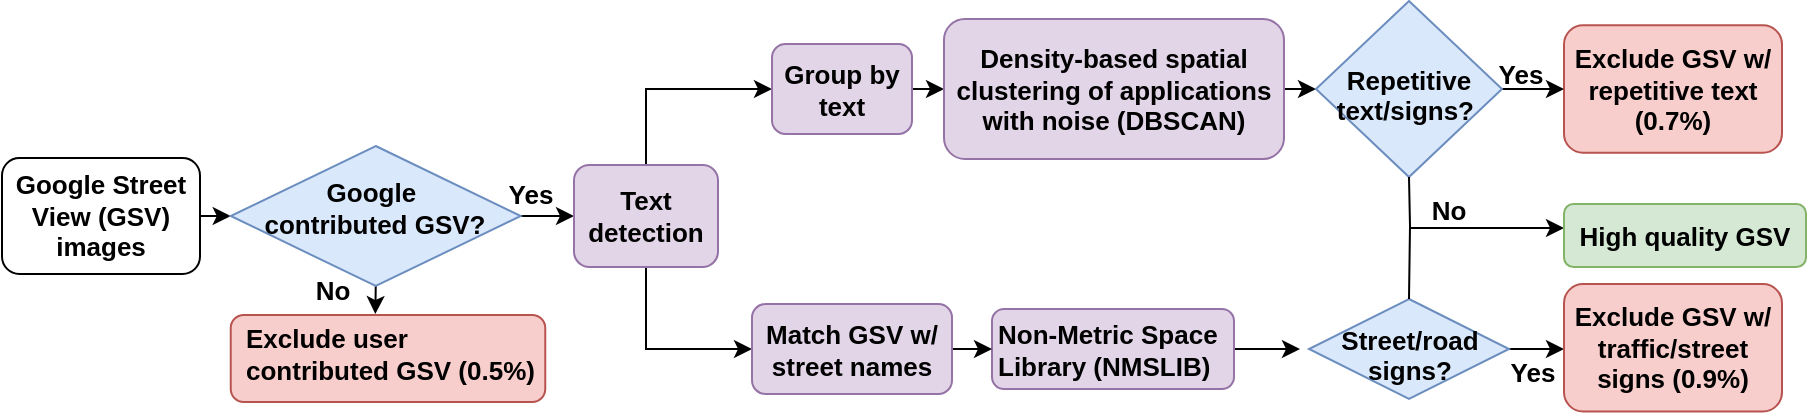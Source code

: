 <mxfile version="20.3.7" type="device"><diagram id="Bzte67FJccBrfgs35Zd1" name="Page-1"><mxGraphModel dx="1185" dy="735" grid="1" gridSize="11" guides="1" tooltips="1" connect="1" arrows="1" fold="1" page="1" pageScale="1" pageWidth="850" pageHeight="1100" math="0" shadow="0"><root><mxCell id="0"/><mxCell id="1" parent="0"/><mxCell id="6TD4no8tg97TJ6U_hDLY-46" style="edgeStyle=orthogonalEdgeStyle;rounded=0;orthogonalLoop=1;jettySize=auto;html=1;exitX=1;exitY=0.5;exitDx=0;exitDy=0;entryX=0;entryY=0.5;entryDx=0;entryDy=0;fontSize=13;" edge="1" parent="1" source="3LYyahFSkD6L8Gk7V9NC-2" target="H37p9VWMMfyOJq5Xj7EY-1"><mxGeometry relative="1" as="geometry"/></mxCell><mxCell id="3LYyahFSkD6L8Gk7V9NC-2" value="&lt;span style=&quot;font-size: 13px; text-align: left;&quot;&gt;Google Street View&amp;nbsp;&lt;/span&gt;&lt;span style=&quot;font-size: 13px; text-align: left;&quot;&gt;(GSV)&lt;/span&gt;&lt;span style=&quot;font-size: 13px; text-align: left;&quot;&gt;&lt;br style=&quot;font-size: 13px;&quot;&gt;&amp;nbsp;images&amp;nbsp;&lt;/span&gt;" style="rounded=1;whiteSpace=wrap;html=1;fontFamily=Helvetica;fontStyle=1;spacing=4;fontSize=13;" parent="1" vertex="1"><mxGeometry x="55" y="197" width="99" height="58" as="geometry"/></mxCell><mxCell id="6TD4no8tg97TJ6U_hDLY-36" style="edgeStyle=orthogonalEdgeStyle;rounded=0;orthogonalLoop=1;jettySize=auto;html=1;exitX=1;exitY=0.5;exitDx=0;exitDy=0;entryX=0;entryY=0.5;entryDx=0;entryDy=0;fontSize=13;" edge="1" parent="1" source="H37p9VWMMfyOJq5Xj7EY-1" target="H37p9VWMMfyOJq5Xj7EY-4"><mxGeometry relative="1" as="geometry"/></mxCell><mxCell id="6TD4no8tg97TJ6U_hDLY-39" style="edgeStyle=orthogonalEdgeStyle;rounded=0;orthogonalLoop=1;jettySize=auto;html=1;exitX=0.5;exitY=1;exitDx=0;exitDy=0;fontSize=13;" edge="1" parent="1" source="H37p9VWMMfyOJq5Xj7EY-1"><mxGeometry relative="1" as="geometry"><mxPoint x="241.667" y="275" as="targetPoint"/></mxGeometry></mxCell><mxCell id="H37p9VWMMfyOJq5Xj7EY-1" value="Google&amp;nbsp;&lt;br style=&quot;font-size: 13px;&quot;&gt;contributed GSV?" style="rhombus;whiteSpace=wrap;html=1;spacing=4;labelPosition=center;verticalLabelPosition=middle;align=center;verticalAlign=middle;fillColor=#dae8fc;strokeColor=#6c8ebf;fontFamily=Helvetica;fontStyle=1;spacingBottom=9;fontSize=13;" parent="1" vertex="1"><mxGeometry x="169.37" y="191" width="145" height="70" as="geometry"/></mxCell><mxCell id="H37p9VWMMfyOJq5Xj7EY-3" value="&lt;div style=&quot;text-align: left; font-size: 13px;&quot;&gt;&lt;span style=&quot;font-size: 13px;&quot;&gt;&lt;font style=&quot;font-size: 13px;&quot;&gt;Exclude user&amp;nbsp; contributed GSV (0.5%)&lt;/font&gt;&lt;/span&gt;&lt;/div&gt;" style="rounded=1;whiteSpace=wrap;html=1;fillColor=#f8cecc;strokeColor=#b85450;fontFamily=Helvetica;fontStyle=1;spacingTop=7;spacingBottom=12;spacingLeft=5;spacing=4;fontSize=13;" parent="1" vertex="1"><mxGeometry x="169.37" y="275.5" width="157.26" height="43.5" as="geometry"/></mxCell><mxCell id="6TD4no8tg97TJ6U_hDLY-15" style="edgeStyle=orthogonalEdgeStyle;rounded=0;orthogonalLoop=1;jettySize=auto;html=1;exitX=0.5;exitY=0;exitDx=0;exitDy=0;entryX=0;entryY=0.5;entryDx=0;entryDy=0;fontSize=13;" edge="1" parent="1" source="H37p9VWMMfyOJq5Xj7EY-4" target="H37p9VWMMfyOJq5Xj7EY-19"><mxGeometry relative="1" as="geometry"/></mxCell><mxCell id="6TD4no8tg97TJ6U_hDLY-16" style="edgeStyle=orthogonalEdgeStyle;rounded=0;orthogonalLoop=1;jettySize=auto;html=1;exitX=0.5;exitY=1;exitDx=0;exitDy=0;entryX=0;entryY=0.5;entryDx=0;entryDy=0;fontSize=13;" edge="1" parent="1" source="H37p9VWMMfyOJq5Xj7EY-4" target="6TD4no8tg97TJ6U_hDLY-6"><mxGeometry relative="1" as="geometry"/></mxCell><mxCell id="H37p9VWMMfyOJq5Xj7EY-4" value="&lt;span style=&quot;font-size: 13px; text-align: left;&quot;&gt;Text detection&lt;/span&gt;" style="rounded=1;whiteSpace=wrap;html=1;fillColor=#e1d5e7;strokeColor=#9673a6;fontFamily=Helvetica;fontStyle=1;spacing=4;fontSize=13;" parent="1" vertex="1"><mxGeometry x="341" y="200.5" width="72" height="51" as="geometry"/></mxCell><mxCell id="H37p9VWMMfyOJq5Xj7EY-17" value="No" style="text;html=1;align=center;verticalAlign=middle;resizable=0;points=[];autosize=1;fontFamily=Helvetica;fontStyle=1;spacing=4;fontSize=13;" parent="1" vertex="1"><mxGeometry x="198" y="246.5" width="44" height="33" as="geometry"/></mxCell><mxCell id="6TD4no8tg97TJ6U_hDLY-19" style="edgeStyle=orthogonalEdgeStyle;rounded=0;orthogonalLoop=1;jettySize=auto;html=1;exitX=1;exitY=0.5;exitDx=0;exitDy=0;entryX=0;entryY=0.5;entryDx=0;entryDy=0;fontSize=13;" edge="1" parent="1" source="H37p9VWMMfyOJq5Xj7EY-19" target="H37p9VWMMfyOJq5Xj7EY-41"><mxGeometry relative="1" as="geometry"/></mxCell><mxCell id="H37p9VWMMfyOJq5Xj7EY-19" value="&lt;font style=&quot;font-size: 13px;&quot;&gt;&lt;span style=&quot;font-size: 13px;&quot;&gt;Group by text&lt;/span&gt;&lt;/font&gt;" style="rounded=1;whiteSpace=wrap;html=1;fillColor=#e1d5e7;strokeColor=#9673a6;fontFamily=Helvetica;fontStyle=1;spacing=4;fontSize=13;" parent="1" vertex="1"><mxGeometry x="440" y="140" width="70" height="45" as="geometry"/></mxCell><mxCell id="6TD4no8tg97TJ6U_hDLY-25" style="edgeStyle=orthogonalEdgeStyle;rounded=0;orthogonalLoop=1;jettySize=auto;html=1;exitX=1;exitY=0.5;exitDx=0;exitDy=0;fontSize=13;" edge="1" parent="1" source="H37p9VWMMfyOJq5Xj7EY-20"><mxGeometry relative="1" as="geometry"><mxPoint x="704.0" y="292.5" as="targetPoint"/></mxGeometry></mxCell><mxCell id="H37p9VWMMfyOJq5Xj7EY-20" value="&lt;div style=&quot;text-align: left; font-size: 13px;&quot;&gt;&lt;span style=&quot;background-color: initial; font-size: 13px;&quot;&gt;Non-Metric Space Library (NMSLIB)&lt;/span&gt;&lt;/div&gt;" style="rounded=1;whiteSpace=wrap;html=1;fillColor=#e1d5e7;strokeColor=#9673a6;fontFamily=Helvetica;fontStyle=1;spacing=4;fontSize=13;" parent="1" vertex="1"><mxGeometry x="550" y="272.5" width="121" height="40" as="geometry"/></mxCell><mxCell id="H37p9VWMMfyOJq5Xj7EY-27" value="&lt;span style=&quot;text-align: left; font-size: 13px;&quot;&gt;&lt;font style=&quot;font-size: 13px;&quot;&gt;&lt;span style=&quot;font-size: 13px;&quot;&gt;Exclude GSV w/ repetitive text (0.7%)&lt;/span&gt;&lt;/font&gt;&lt;/span&gt;" style="rounded=1;whiteSpace=wrap;html=1;fillColor=#f8cecc;strokeColor=#b85450;fontFamily=Helvetica;fontStyle=1;spacing=4;fontSize=13;" parent="1" vertex="1"><mxGeometry x="836" y="130.63" width="109" height="63.75" as="geometry"/></mxCell><mxCell id="H37p9VWMMfyOJq5Xj7EY-34" value="No" style="text;html=1;align=center;verticalAlign=middle;resizable=0;points=[];autosize=1;fontFamily=Helvetica;fontStyle=1;spacing=4;fontSize=13;" parent="1" vertex="1"><mxGeometry x="756" y="206.5" width="44" height="33" as="geometry"/></mxCell><mxCell id="6TD4no8tg97TJ6U_hDLY-27" style="edgeStyle=orthogonalEdgeStyle;rounded=0;orthogonalLoop=1;jettySize=auto;html=1;exitX=1;exitY=0.5;exitDx=0;exitDy=0;entryX=0;entryY=0.5;entryDx=0;entryDy=0;fontSize=13;" edge="1" parent="1" source="H37p9VWMMfyOJq5Xj7EY-41" target="6TD4no8tg97TJ6U_hDLY-5"><mxGeometry relative="1" as="geometry"/></mxCell><mxCell id="H37p9VWMMfyOJq5Xj7EY-41" value="&lt;span id=&quot;docs-internal-guid-7e072b07-7fff-873d-4432-b9989f86bfab&quot; style=&quot;font-size: 13px;&quot;&gt;&lt;span style=&quot;font-size: 13px; background-color: transparent; vertical-align: baseline;&quot;&gt;Density-based spatial clustering of applications with noise (&lt;/span&gt;&lt;/span&gt;&lt;span style=&quot;font-size: 13px;&quot;&gt;DBSCAN)&lt;/span&gt;" style="rounded=1;whiteSpace=wrap;html=1;fillColor=#e1d5e7;strokeColor=#9673a6;fontFamily=Helvetica;fontStyle=1;spacing=4;fontSize=13;" parent="1" vertex="1"><mxGeometry x="526" y="127.5" width="170" height="70" as="geometry"/></mxCell><mxCell id="6TD4no8tg97TJ6U_hDLY-4" value="Yes" style="text;html=1;align=center;verticalAlign=middle;resizable=0;points=[];autosize=1;fontFamily=Helvetica;fontStyle=1;spacing=4;fontSize=13;" vertex="1" parent="1"><mxGeometry x="291" y="198.5" width="55" height="33" as="geometry"/></mxCell><mxCell id="6TD4no8tg97TJ6U_hDLY-28" style="edgeStyle=orthogonalEdgeStyle;rounded=0;orthogonalLoop=1;jettySize=auto;html=1;exitX=1;exitY=0.5;exitDx=0;exitDy=0;entryX=0;entryY=0.5;entryDx=0;entryDy=0;fontSize=13;" edge="1" parent="1" source="6TD4no8tg97TJ6U_hDLY-5" target="H37p9VWMMfyOJq5Xj7EY-27"><mxGeometry relative="1" as="geometry"/></mxCell><mxCell id="6TD4no8tg97TJ6U_hDLY-5" value="&lt;br&gt;Repetitive text/signs?&amp;nbsp;" style="rhombus;whiteSpace=wrap;html=1;spacing=4;labelPosition=center;verticalLabelPosition=middle;align=center;verticalAlign=middle;fillColor=#dae8fc;strokeColor=#6c8ebf;fontFamily=Helvetica;fontStyle=1;spacingBottom=10;fontSize=13;" vertex="1" parent="1"><mxGeometry x="712" y="118.5" width="93" height="88" as="geometry"/></mxCell><mxCell id="6TD4no8tg97TJ6U_hDLY-23" style="edgeStyle=orthogonalEdgeStyle;rounded=0;orthogonalLoop=1;jettySize=auto;html=1;exitX=1;exitY=0.5;exitDx=0;exitDy=0;entryX=0;entryY=0.5;entryDx=0;entryDy=0;fontSize=13;" edge="1" parent="1" source="6TD4no8tg97TJ6U_hDLY-6" target="H37p9VWMMfyOJq5Xj7EY-20"><mxGeometry relative="1" as="geometry"/></mxCell><mxCell id="6TD4no8tg97TJ6U_hDLY-6" value="&lt;font style=&quot;font-size: 13px;&quot;&gt;&lt;span style=&quot;font-size: 13px;&quot;&gt;Match GSV w/ street names&lt;/span&gt;&lt;/font&gt;" style="rounded=1;whiteSpace=wrap;html=1;fillColor=#e1d5e7;strokeColor=#9673a6;fontFamily=Helvetica;fontStyle=1;spacing=4;fontSize=13;" vertex="1" parent="1"><mxGeometry x="430" y="270" width="100" height="45" as="geometry"/></mxCell><mxCell id="6TD4no8tg97TJ6U_hDLY-43" style="edgeStyle=orthogonalEdgeStyle;rounded=0;orthogonalLoop=1;jettySize=auto;html=1;exitX=1;exitY=0.5;exitDx=0;exitDy=0;entryX=0;entryY=0.5;entryDx=0;entryDy=0;fontSize=13;" edge="1" parent="1" source="6TD4no8tg97TJ6U_hDLY-7" target="6TD4no8tg97TJ6U_hDLY-8"><mxGeometry relative="1" as="geometry"/></mxCell><mxCell id="6TD4no8tg97TJ6U_hDLY-7" value="&lt;br style=&quot;font-size: 13px;&quot;&gt;Street/road signs?" style="rhombus;whiteSpace=wrap;html=1;spacing=4;labelPosition=center;verticalLabelPosition=middle;align=center;verticalAlign=middle;fillColor=#dae8fc;strokeColor=#6c8ebf;fontFamily=Helvetica;fontStyle=1;spacingBottom=10;fontSize=13;" vertex="1" parent="1"><mxGeometry x="708.5" y="267.5" width="100" height="50" as="geometry"/></mxCell><mxCell id="6TD4no8tg97TJ6U_hDLY-8" value="&lt;span style=&quot;text-align: left; font-size: 13px;&quot;&gt;&lt;font style=&quot;font-size: 13px;&quot;&gt;&lt;span style=&quot;font-size: 13px;&quot;&gt;Exclude GSV w/ traffic/street signs (0.9%)&lt;/span&gt;&lt;/font&gt;&lt;/span&gt;" style="rounded=1;whiteSpace=wrap;html=1;fillColor=#f8cecc;strokeColor=#b85450;fontFamily=Helvetica;fontStyle=1;spacing=4;fontSize=13;" vertex="1" parent="1"><mxGeometry x="836" y="260" width="109" height="63.75" as="geometry"/></mxCell><mxCell id="6TD4no8tg97TJ6U_hDLY-10" value="" style="endArrow=none;html=1;rounded=0;entryX=0.5;entryY=1;entryDx=0;entryDy=0;exitX=0.5;exitY=0;exitDx=0;exitDy=0;fontStyle=1;fontSize=13;" edge="1" parent="1" source="6TD4no8tg97TJ6U_hDLY-7" target="6TD4no8tg97TJ6U_hDLY-5"><mxGeometry width="50" height="50" relative="1" as="geometry"><mxPoint x="720" y="265.5" as="sourcePoint"/><mxPoint x="770" y="215.5" as="targetPoint"/><Array as="points"><mxPoint x="759" y="231"/></Array></mxGeometry></mxCell><mxCell id="6TD4no8tg97TJ6U_hDLY-32" value="" style="endArrow=classic;html=1;rounded=0;fontSize=13;" edge="1" parent="1"><mxGeometry width="50" height="50" relative="1" as="geometry"><mxPoint x="759" y="232" as="sourcePoint"/><mxPoint x="836" y="232" as="targetPoint"/></mxGeometry></mxCell><mxCell id="6TD4no8tg97TJ6U_hDLY-33" value="&lt;font style=&quot;font-size: 13px;&quot;&gt;&lt;span style=&quot;font-size: 13px;&quot;&gt;High quality GSV&lt;/span&gt;&lt;/font&gt;" style="rounded=1;whiteSpace=wrap;html=1;fillColor=#d5e8d4;strokeColor=#82b366;fontFamily=Helvetica;fontStyle=1;spacing=4;fontSize=13;" vertex="1" parent="1"><mxGeometry x="836" y="220" width="121" height="31.5" as="geometry"/></mxCell><mxCell id="6TD4no8tg97TJ6U_hDLY-40" value="Yes" style="text;html=1;align=center;verticalAlign=middle;resizable=0;points=[];autosize=1;fontFamily=Helvetica;fontStyle=1;spacing=4;fontSize=13;" vertex="1" parent="1"><mxGeometry x="786" y="138" width="55" height="33" as="geometry"/></mxCell><mxCell id="6TD4no8tg97TJ6U_hDLY-41" value="Yes" style="text;html=1;align=center;verticalAlign=middle;resizable=0;points=[];autosize=1;fontFamily=Helvetica;fontStyle=1;spacing=4;fontSize=13;" vertex="1" parent="1"><mxGeometry x="792" y="287.75" width="55" height="33" as="geometry"/></mxCell></root></mxGraphModel></diagram></mxfile>